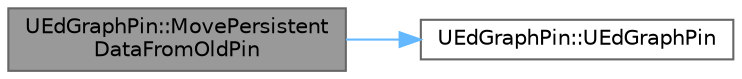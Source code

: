 digraph "UEdGraphPin::MovePersistentDataFromOldPin"
{
 // INTERACTIVE_SVG=YES
 // LATEX_PDF_SIZE
  bgcolor="transparent";
  edge [fontname=Helvetica,fontsize=10,labelfontname=Helvetica,labelfontsize=10];
  node [fontname=Helvetica,fontsize=10,shape=box,height=0.2,width=0.4];
  rankdir="LR";
  Node1 [id="Node000001",label="UEdGraphPin::MovePersistent\lDataFromOldPin",height=0.2,width=0.4,color="gray40", fillcolor="grey60", style="filled", fontcolor="black",tooltip="Moves the persistent data (across a node refresh) from the SourcePin."];
  Node1 -> Node2 [id="edge1_Node000001_Node000002",color="steelblue1",style="solid",tooltip=" "];
  Node2 [id="Node000002",label="UEdGraphPin::UEdGraphPin",height=0.2,width=0.4,color="grey40", fillcolor="white", style="filled",URL="$de/d87/classUEdGraphPin.html#a3106b8d656253e54602191de7658da3c",tooltip="Private Constructor."];
}
